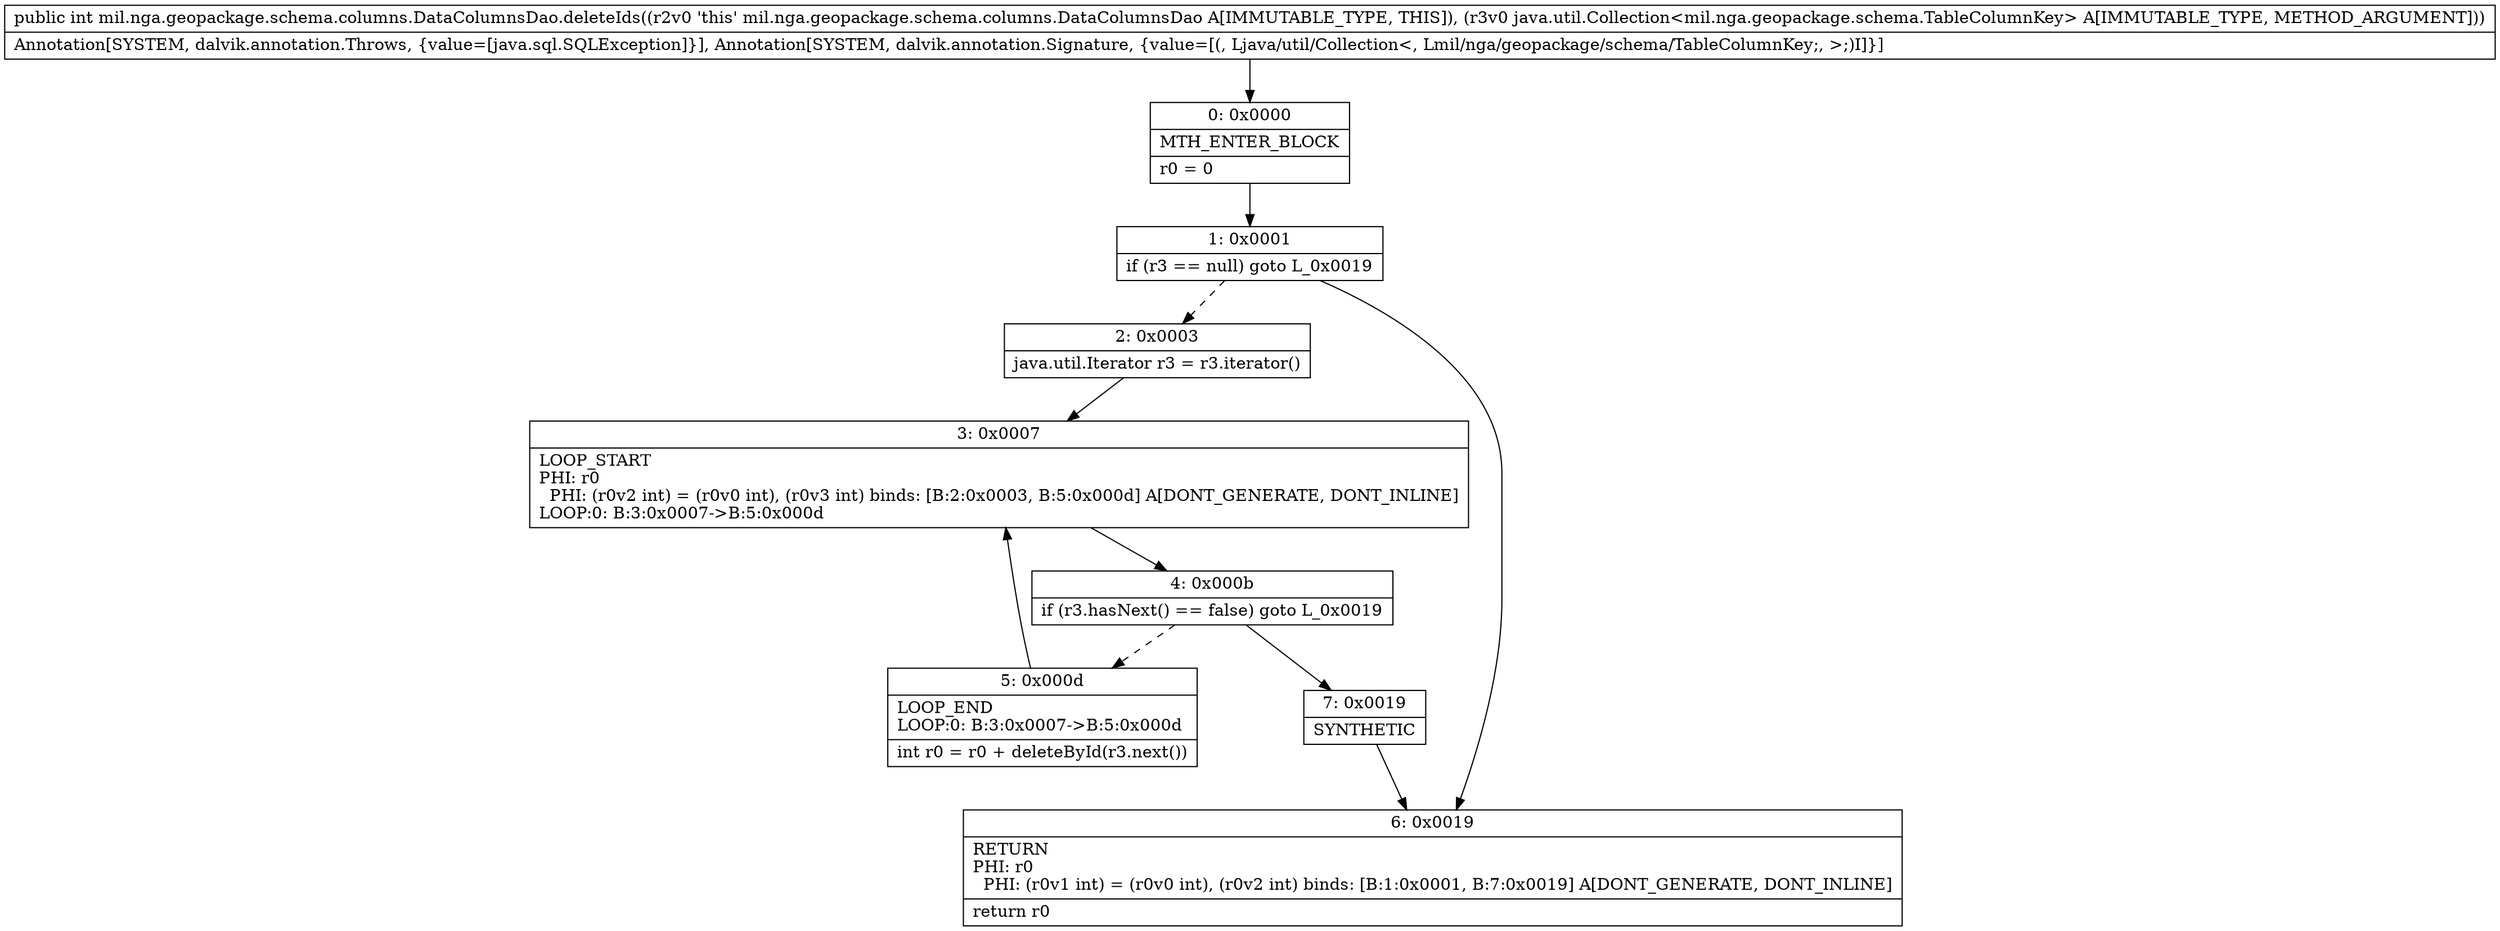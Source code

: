 digraph "CFG formil.nga.geopackage.schema.columns.DataColumnsDao.deleteIds(Ljava\/util\/Collection;)I" {
Node_0 [shape=record,label="{0\:\ 0x0000|MTH_ENTER_BLOCK\l|r0 = 0\l}"];
Node_1 [shape=record,label="{1\:\ 0x0001|if (r3 == null) goto L_0x0019\l}"];
Node_2 [shape=record,label="{2\:\ 0x0003|java.util.Iterator r3 = r3.iterator()\l}"];
Node_3 [shape=record,label="{3\:\ 0x0007|LOOP_START\lPHI: r0 \l  PHI: (r0v2 int) = (r0v0 int), (r0v3 int) binds: [B:2:0x0003, B:5:0x000d] A[DONT_GENERATE, DONT_INLINE]\lLOOP:0: B:3:0x0007\-\>B:5:0x000d\l}"];
Node_4 [shape=record,label="{4\:\ 0x000b|if (r3.hasNext() == false) goto L_0x0019\l}"];
Node_5 [shape=record,label="{5\:\ 0x000d|LOOP_END\lLOOP:0: B:3:0x0007\-\>B:5:0x000d\l|int r0 = r0 + deleteById(r3.next())\l}"];
Node_6 [shape=record,label="{6\:\ 0x0019|RETURN\lPHI: r0 \l  PHI: (r0v1 int) = (r0v0 int), (r0v2 int) binds: [B:1:0x0001, B:7:0x0019] A[DONT_GENERATE, DONT_INLINE]\l|return r0\l}"];
Node_7 [shape=record,label="{7\:\ 0x0019|SYNTHETIC\l}"];
MethodNode[shape=record,label="{public int mil.nga.geopackage.schema.columns.DataColumnsDao.deleteIds((r2v0 'this' mil.nga.geopackage.schema.columns.DataColumnsDao A[IMMUTABLE_TYPE, THIS]), (r3v0 java.util.Collection\<mil.nga.geopackage.schema.TableColumnKey\> A[IMMUTABLE_TYPE, METHOD_ARGUMENT]))  | Annotation[SYSTEM, dalvik.annotation.Throws, \{value=[java.sql.SQLException]\}], Annotation[SYSTEM, dalvik.annotation.Signature, \{value=[(, Ljava\/util\/Collection\<, Lmil\/nga\/geopackage\/schema\/TableColumnKey;, \>;)I]\}]\l}"];
MethodNode -> Node_0;
Node_0 -> Node_1;
Node_1 -> Node_2[style=dashed];
Node_1 -> Node_6;
Node_2 -> Node_3;
Node_3 -> Node_4;
Node_4 -> Node_5[style=dashed];
Node_4 -> Node_7;
Node_5 -> Node_3;
Node_7 -> Node_6;
}

